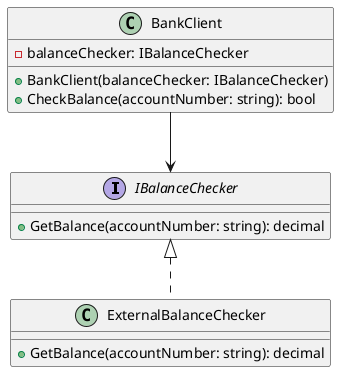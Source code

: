 @startuml

interface IBalanceChecker {
    + GetBalance(accountNumber: string): decimal
}

class ExternalBalanceChecker {
    + GetBalance(accountNumber: string): decimal
}

class BankClient {
    - balanceChecker: IBalanceChecker
    + BankClient(balanceChecker: IBalanceChecker)
    + CheckBalance(accountNumber: string): bool
}

IBalanceChecker <|.. ExternalBalanceChecker
BankClient --> IBalanceChecker

@enduml